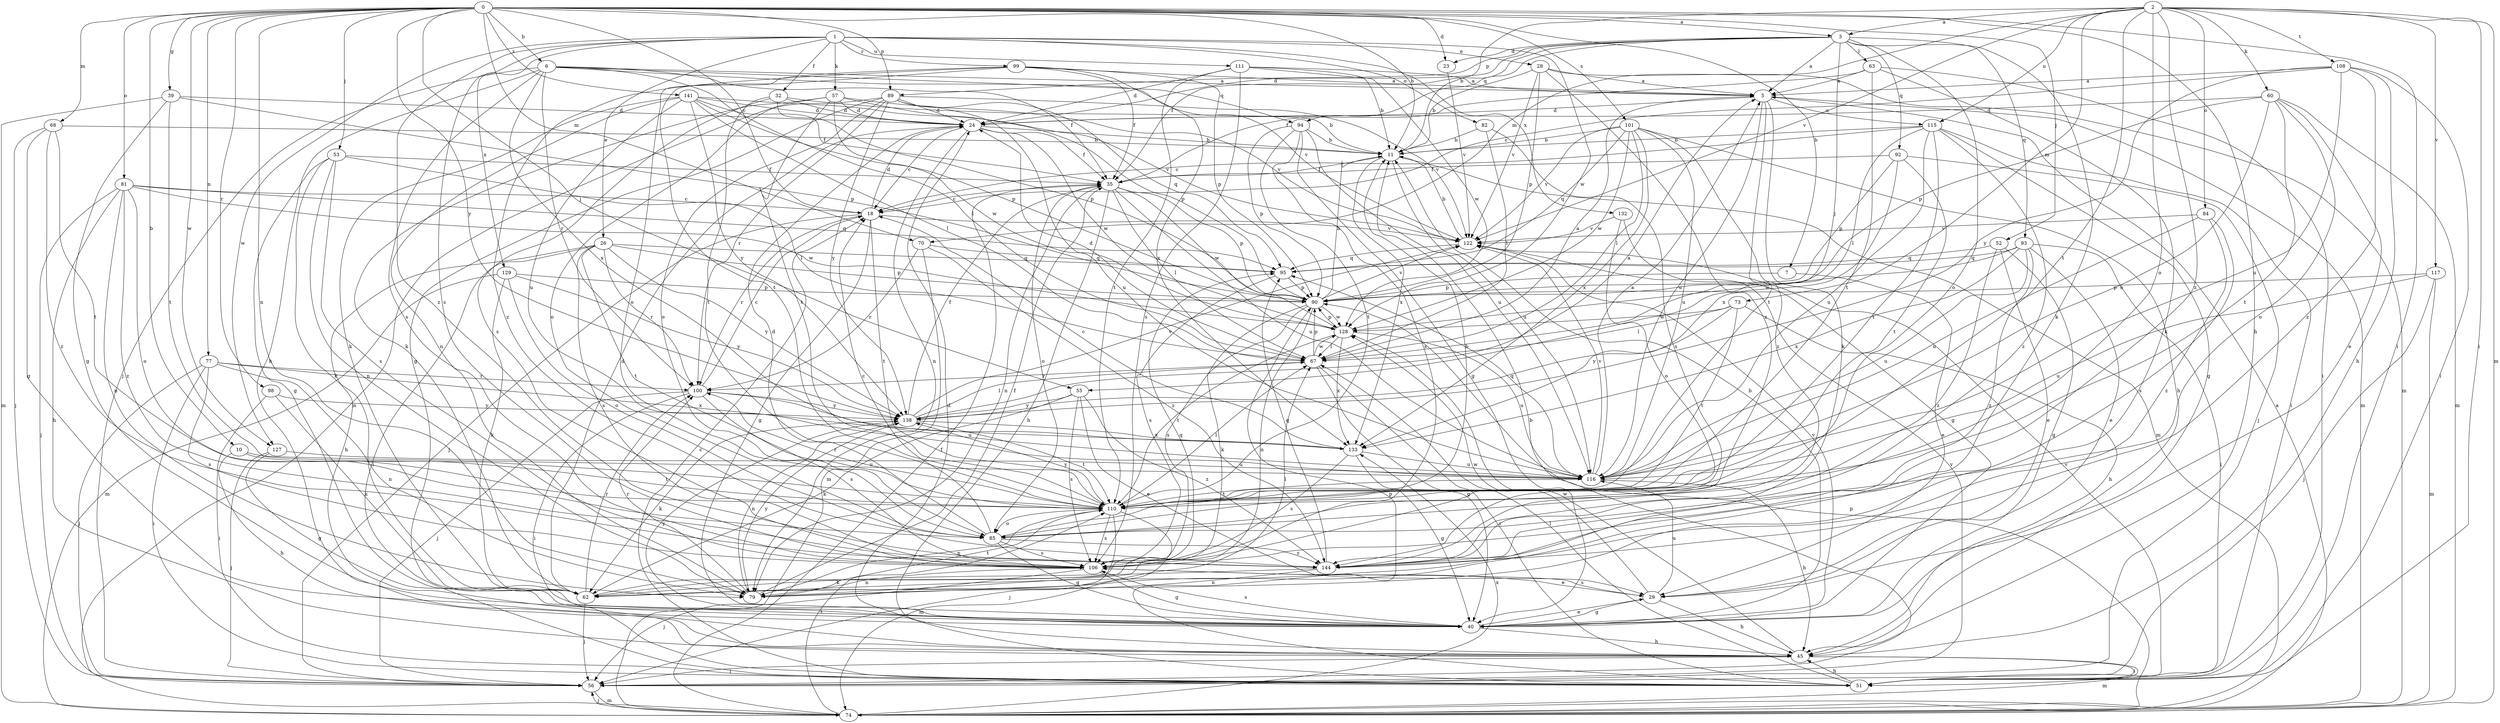 strict digraph  {
0;
1;
2;
3;
5;
6;
7;
10;
11;
18;
23;
24;
26;
28;
29;
32;
35;
39;
40;
45;
51;
52;
53;
55;
56;
57;
60;
62;
63;
67;
68;
70;
73;
74;
77;
79;
81;
82;
84;
85;
89;
90;
92;
93;
94;
95;
98;
99;
100;
101;
106;
108;
110;
111;
115;
116;
117;
122;
127;
128;
129;
132;
133;
138;
141;
144;
0 -> 3  [label=a];
0 -> 6  [label=b];
0 -> 7  [label=b];
0 -> 10  [label=b];
0 -> 11  [label=b];
0 -> 18  [label=c];
0 -> 23  [label=d];
0 -> 39  [label=g];
0 -> 45  [label=h];
0 -> 51  [label=i];
0 -> 52  [label=j];
0 -> 53  [label=j];
0 -> 55  [label=j];
0 -> 68  [label=m];
0 -> 70  [label=m];
0 -> 77  [label=n];
0 -> 79  [label=n];
0 -> 81  [label=o];
0 -> 89  [label=p];
0 -> 98  [label=r];
0 -> 101  [label=s];
0 -> 127  [label=w];
0 -> 138  [label=y];
0 -> 141  [label=z];
1 -> 26  [label=e];
1 -> 28  [label=e];
1 -> 32  [label=f];
1 -> 57  [label=k];
1 -> 82  [label=o];
1 -> 99  [label=r];
1 -> 106  [label=s];
1 -> 111  [label=u];
1 -> 127  [label=w];
1 -> 128  [label=w];
1 -> 129  [label=x];
1 -> 132  [label=x];
1 -> 144  [label=z];
2 -> 3  [label=a];
2 -> 11  [label=b];
2 -> 51  [label=i];
2 -> 60  [label=k];
2 -> 70  [label=m];
2 -> 73  [label=m];
2 -> 74  [label=m];
2 -> 84  [label=o];
2 -> 85  [label=o];
2 -> 108  [label=t];
2 -> 110  [label=t];
2 -> 115  [label=u];
2 -> 117  [label=v];
2 -> 122  [label=v];
2 -> 144  [label=z];
3 -> 5  [label=a];
3 -> 23  [label=d];
3 -> 24  [label=d];
3 -> 35  [label=f];
3 -> 55  [label=j];
3 -> 62  [label=k];
3 -> 63  [label=l];
3 -> 85  [label=o];
3 -> 89  [label=p];
3 -> 92  [label=q];
3 -> 93  [label=q];
3 -> 94  [label=q];
5 -> 24  [label=d];
5 -> 62  [label=k];
5 -> 74  [label=m];
5 -> 110  [label=t];
5 -> 115  [label=u];
5 -> 116  [label=u];
6 -> 5  [label=a];
6 -> 35  [label=f];
6 -> 45  [label=h];
6 -> 56  [label=j];
6 -> 67  [label=l];
6 -> 94  [label=q];
6 -> 100  [label=r];
6 -> 106  [label=s];
6 -> 122  [label=v];
6 -> 133  [label=x];
7 -> 29  [label=e];
7 -> 90  [label=p];
10 -> 45  [label=h];
10 -> 110  [label=t];
10 -> 116  [label=u];
11 -> 35  [label=f];
11 -> 74  [label=m];
11 -> 116  [label=u];
11 -> 133  [label=x];
18 -> 24  [label=d];
18 -> 40  [label=g];
18 -> 56  [label=j];
18 -> 100  [label=r];
18 -> 110  [label=t];
18 -> 122  [label=v];
23 -> 122  [label=v];
24 -> 11  [label=b];
24 -> 18  [label=c];
24 -> 35  [label=f];
24 -> 79  [label=n];
24 -> 128  [label=w];
26 -> 45  [label=h];
26 -> 51  [label=i];
26 -> 90  [label=p];
26 -> 95  [label=q];
26 -> 100  [label=r];
26 -> 106  [label=s];
26 -> 110  [label=t];
26 -> 138  [label=y];
28 -> 5  [label=a];
28 -> 11  [label=b];
28 -> 74  [label=m];
28 -> 90  [label=p];
28 -> 122  [label=v];
28 -> 144  [label=z];
29 -> 40  [label=g];
29 -> 45  [label=h];
29 -> 106  [label=s];
29 -> 116  [label=u];
29 -> 128  [label=w];
32 -> 11  [label=b];
32 -> 24  [label=d];
32 -> 90  [label=p];
32 -> 106  [label=s];
32 -> 110  [label=t];
35 -> 18  [label=c];
35 -> 45  [label=h];
35 -> 67  [label=l];
35 -> 79  [label=n];
35 -> 85  [label=o];
35 -> 90  [label=p];
35 -> 116  [label=u];
35 -> 128  [label=w];
39 -> 24  [label=d];
39 -> 40  [label=g];
39 -> 74  [label=m];
39 -> 90  [label=p];
39 -> 110  [label=t];
40 -> 11  [label=b];
40 -> 29  [label=e];
40 -> 45  [label=h];
40 -> 106  [label=s];
40 -> 122  [label=v];
40 -> 138  [label=y];
45 -> 51  [label=i];
45 -> 56  [label=j];
45 -> 74  [label=m];
45 -> 128  [label=w];
51 -> 18  [label=c];
51 -> 24  [label=d];
51 -> 45  [label=h];
51 -> 67  [label=l];
51 -> 90  [label=p];
51 -> 122  [label=v];
52 -> 29  [label=e];
52 -> 40  [label=g];
52 -> 95  [label=q];
52 -> 144  [label=z];
53 -> 35  [label=f];
53 -> 40  [label=g];
53 -> 62  [label=k];
53 -> 67  [label=l];
53 -> 79  [label=n];
53 -> 106  [label=s];
55 -> 29  [label=e];
55 -> 62  [label=k];
55 -> 106  [label=s];
55 -> 138  [label=y];
55 -> 144  [label=z];
56 -> 11  [label=b];
56 -> 74  [label=m];
56 -> 122  [label=v];
57 -> 24  [label=d];
57 -> 62  [label=k];
57 -> 85  [label=o];
57 -> 90  [label=p];
57 -> 110  [label=t];
57 -> 122  [label=v];
57 -> 128  [label=w];
60 -> 24  [label=d];
60 -> 29  [label=e];
60 -> 74  [label=m];
60 -> 85  [label=o];
60 -> 90  [label=p];
60 -> 110  [label=t];
60 -> 116  [label=u];
62 -> 24  [label=d];
62 -> 56  [label=j];
62 -> 95  [label=q];
62 -> 100  [label=r];
63 -> 5  [label=a];
63 -> 35  [label=f];
63 -> 51  [label=i];
63 -> 62  [label=k];
63 -> 110  [label=t];
67 -> 5  [label=a];
67 -> 24  [label=d];
67 -> 40  [label=g];
67 -> 51  [label=i];
67 -> 90  [label=p];
67 -> 100  [label=r];
67 -> 128  [label=w];
68 -> 11  [label=b];
68 -> 40  [label=g];
68 -> 56  [label=j];
68 -> 110  [label=t];
68 -> 144  [label=z];
70 -> 74  [label=m];
70 -> 95  [label=q];
70 -> 100  [label=r];
70 -> 144  [label=z];
73 -> 45  [label=h];
73 -> 67  [label=l];
73 -> 110  [label=t];
73 -> 128  [label=w];
73 -> 138  [label=y];
74 -> 5  [label=a];
74 -> 35  [label=f];
74 -> 56  [label=j];
74 -> 90  [label=p];
74 -> 110  [label=t];
74 -> 133  [label=x];
77 -> 51  [label=i];
77 -> 56  [label=j];
77 -> 79  [label=n];
77 -> 100  [label=r];
77 -> 106  [label=s];
77 -> 133  [label=x];
79 -> 35  [label=f];
79 -> 67  [label=l];
79 -> 100  [label=r];
79 -> 110  [label=t];
79 -> 138  [label=y];
81 -> 18  [label=c];
81 -> 45  [label=h];
81 -> 56  [label=j];
81 -> 79  [label=n];
81 -> 85  [label=o];
81 -> 95  [label=q];
81 -> 128  [label=w];
81 -> 144  [label=z];
82 -> 11  [label=b];
82 -> 67  [label=l];
82 -> 106  [label=s];
84 -> 106  [label=s];
84 -> 116  [label=u];
84 -> 122  [label=v];
84 -> 144  [label=z];
85 -> 11  [label=b];
85 -> 18  [label=c];
85 -> 24  [label=d];
85 -> 40  [label=g];
85 -> 106  [label=s];
85 -> 144  [label=z];
89 -> 24  [label=d];
89 -> 40  [label=g];
89 -> 74  [label=m];
89 -> 85  [label=o];
89 -> 95  [label=q];
89 -> 100  [label=r];
89 -> 116  [label=u];
89 -> 122  [label=v];
89 -> 138  [label=y];
90 -> 11  [label=b];
90 -> 62  [label=k];
90 -> 79  [label=n];
90 -> 106  [label=s];
90 -> 122  [label=v];
90 -> 128  [label=w];
92 -> 35  [label=f];
92 -> 56  [label=j];
92 -> 90  [label=p];
92 -> 110  [label=t];
92 -> 133  [label=x];
93 -> 29  [label=e];
93 -> 51  [label=i];
93 -> 95  [label=q];
93 -> 116  [label=u];
93 -> 128  [label=w];
93 -> 133  [label=x];
93 -> 144  [label=z];
94 -> 11  [label=b];
94 -> 40  [label=g];
94 -> 90  [label=p];
94 -> 106  [label=s];
94 -> 110  [label=t];
94 -> 116  [label=u];
95 -> 90  [label=p];
95 -> 106  [label=s];
98 -> 51  [label=i];
98 -> 62  [label=k];
98 -> 138  [label=y];
99 -> 5  [label=a];
99 -> 35  [label=f];
99 -> 85  [label=o];
99 -> 90  [label=p];
99 -> 110  [label=t];
99 -> 133  [label=x];
99 -> 144  [label=z];
100 -> 18  [label=c];
100 -> 51  [label=i];
100 -> 56  [label=j];
100 -> 106  [label=s];
100 -> 116  [label=u];
100 -> 138  [label=y];
101 -> 11  [label=b];
101 -> 45  [label=h];
101 -> 67  [label=l];
101 -> 95  [label=q];
101 -> 116  [label=u];
101 -> 122  [label=v];
101 -> 128  [label=w];
101 -> 133  [label=x];
101 -> 144  [label=z];
106 -> 29  [label=e];
106 -> 40  [label=g];
106 -> 56  [label=j];
106 -> 79  [label=n];
108 -> 5  [label=a];
108 -> 18  [label=c];
108 -> 45  [label=h];
108 -> 51  [label=i];
108 -> 116  [label=u];
108 -> 138  [label=y];
108 -> 144  [label=z];
110 -> 56  [label=j];
110 -> 67  [label=l];
110 -> 74  [label=m];
110 -> 79  [label=n];
110 -> 85  [label=o];
110 -> 100  [label=r];
110 -> 106  [label=s];
110 -> 138  [label=y];
111 -> 5  [label=a];
111 -> 11  [label=b];
111 -> 24  [label=d];
111 -> 106  [label=s];
111 -> 110  [label=t];
111 -> 128  [label=w];
115 -> 11  [label=b];
115 -> 18  [label=c];
115 -> 40  [label=g];
115 -> 51  [label=i];
115 -> 67  [label=l];
115 -> 110  [label=t];
115 -> 116  [label=u];
115 -> 144  [label=z];
116 -> 5  [label=a];
116 -> 45  [label=h];
116 -> 95  [label=q];
116 -> 110  [label=t];
116 -> 122  [label=v];
117 -> 56  [label=j];
117 -> 74  [label=m];
117 -> 90  [label=p];
117 -> 116  [label=u];
122 -> 11  [label=b];
122 -> 95  [label=q];
127 -> 40  [label=g];
127 -> 56  [label=j];
127 -> 116  [label=u];
128 -> 67  [label=l];
128 -> 90  [label=p];
128 -> 110  [label=t];
128 -> 116  [label=u];
128 -> 133  [label=x];
129 -> 62  [label=k];
129 -> 74  [label=m];
129 -> 85  [label=o];
129 -> 90  [label=p];
129 -> 138  [label=y];
132 -> 40  [label=g];
132 -> 85  [label=o];
132 -> 122  [label=v];
133 -> 18  [label=c];
133 -> 40  [label=g];
133 -> 106  [label=s];
133 -> 116  [label=u];
138 -> 5  [label=a];
138 -> 35  [label=f];
138 -> 62  [label=k];
138 -> 67  [label=l];
138 -> 79  [label=n];
138 -> 110  [label=t];
138 -> 122  [label=v];
138 -> 133  [label=x];
141 -> 24  [label=d];
141 -> 35  [label=f];
141 -> 62  [label=k];
141 -> 67  [label=l];
141 -> 79  [label=n];
141 -> 90  [label=p];
141 -> 116  [label=u];
141 -> 122  [label=v];
141 -> 138  [label=y];
144 -> 62  [label=k];
144 -> 79  [label=n];
144 -> 95  [label=q];
}
